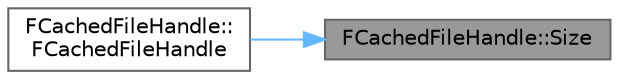 digraph "FCachedFileHandle::Size"
{
 // INTERACTIVE_SVG=YES
 // LATEX_PDF_SIZE
  bgcolor="transparent";
  edge [fontname=Helvetica,fontsize=10,labelfontname=Helvetica,labelfontsize=10];
  node [fontname=Helvetica,fontsize=10,shape=box,height=0.2,width=0.4];
  rankdir="RL";
  Node1 [id="Node000001",label="FCachedFileHandle::Size",height=0.2,width=0.4,color="gray40", fillcolor="grey60", style="filled", fontcolor="black",tooltip="Return the total size of the file."];
  Node1 -> Node2 [id="edge1_Node000001_Node000002",dir="back",color="steelblue1",style="solid",tooltip=" "];
  Node2 [id="Node000002",label="FCachedFileHandle::\lFCachedFileHandle",height=0.2,width=0.4,color="grey40", fillcolor="white", style="filled",URL="$d3/d7b/classFCachedFileHandle.html#ac4e1c5c00df7640788778ffe4d53d9a6",tooltip=" "];
}
